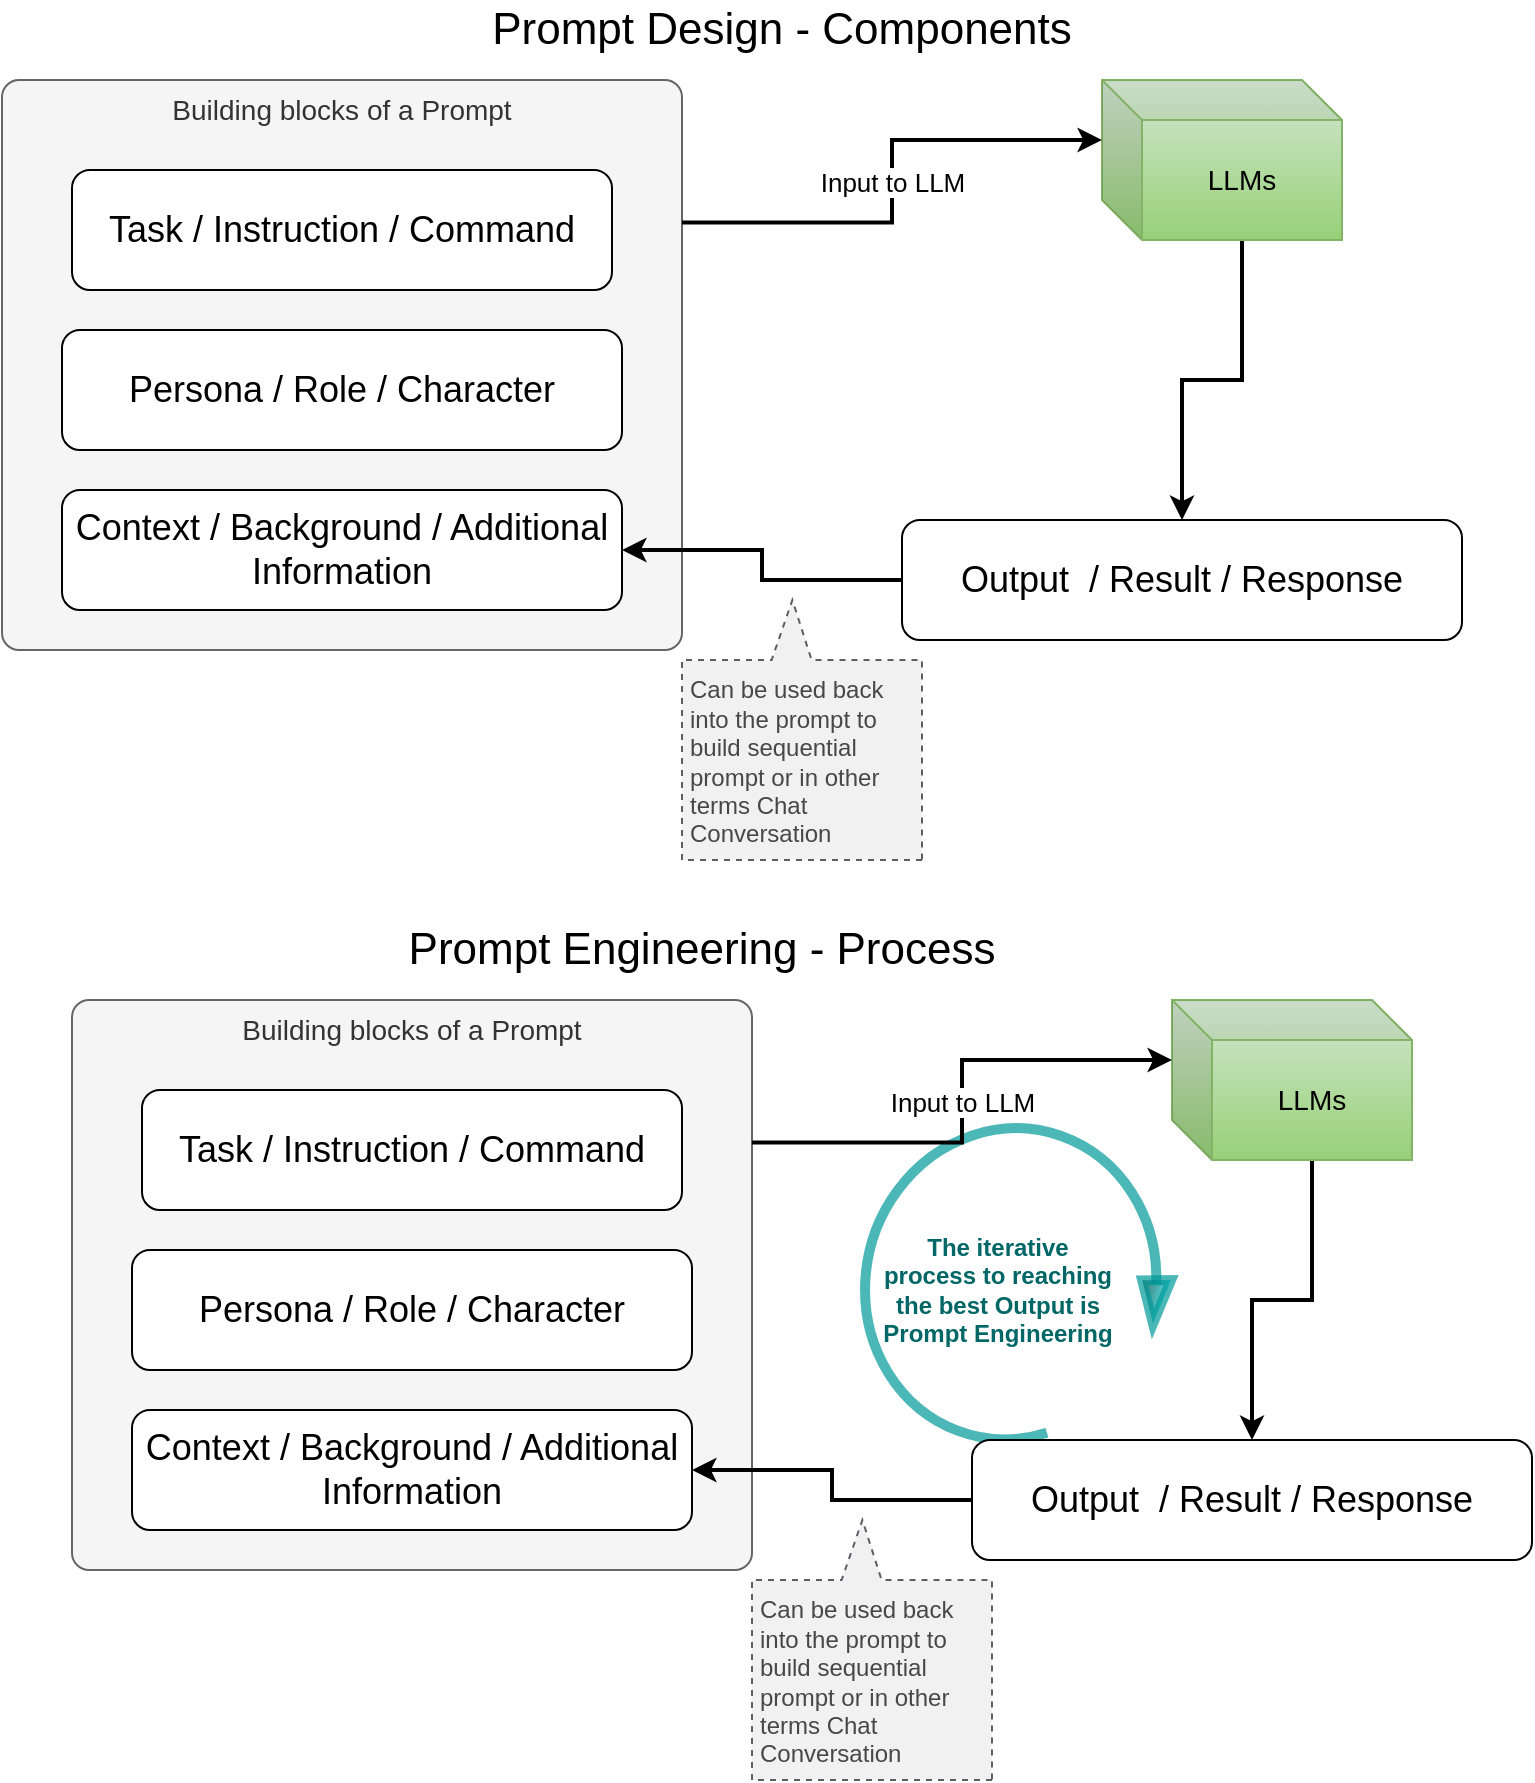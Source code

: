 <mxfile version="21.3.0" type="device">
  <diagram name="pd-pe" id="7K-0NKhPHoJln8TTFYLi">
    <mxGraphModel dx="1366" dy="765" grid="1" gridSize="10" guides="1" tooltips="1" connect="1" arrows="1" fold="1" page="1" pageScale="1" pageWidth="850" pageHeight="1100" math="0" shadow="0">
      <root>
        <mxCell id="0" />
        <mxCell id="1" parent="0" />
        <mxCell id="XBJBcRfUMOLONyt92wgj-5" value="&lt;font style=&quot;font-size: 18px;&quot;&gt;Output&amp;nbsp; / Result / Response&lt;/font&gt;" style="rounded=1;whiteSpace=wrap;html=1;" vertex="1" parent="1">
          <mxGeometry x="490" y="260" width="280" height="60" as="geometry" />
        </mxCell>
        <mxCell id="XBJBcRfUMOLONyt92wgj-6" value="" style="group" vertex="1" connectable="0" parent="1">
          <mxGeometry x="40" y="40" width="340" height="285" as="geometry" />
        </mxCell>
        <mxCell id="XBJBcRfUMOLONyt92wgj-2" value="&lt;font style=&quot;font-size: 14px;&quot;&gt;Building blocks of a Prompt&lt;/font&gt;" style="rounded=1;whiteSpace=wrap;html=1;glass=0;shadow=0;fillColor=#f5f5f5;fontColor=#333333;strokeColor=#666666;arcSize=3;verticalAlign=top;" vertex="1" parent="XBJBcRfUMOLONyt92wgj-6">
          <mxGeometry width="340" height="285" as="geometry" />
        </mxCell>
        <mxCell id="XBJBcRfUMOLONyt92wgj-1" value="&lt;font style=&quot;font-size: 18px;&quot;&gt;Persona / Role / Character&lt;/font&gt;" style="rounded=1;whiteSpace=wrap;html=1;" vertex="1" parent="XBJBcRfUMOLONyt92wgj-6">
          <mxGeometry x="30" y="125" width="280" height="60" as="geometry" />
        </mxCell>
        <mxCell id="XBJBcRfUMOLONyt92wgj-3" value="&lt;font style=&quot;font-size: 18px;&quot;&gt;Task / Instruction / Command&lt;/font&gt;" style="rounded=1;whiteSpace=wrap;html=1;" vertex="1" parent="XBJBcRfUMOLONyt92wgj-6">
          <mxGeometry x="35" y="45" width="270" height="60" as="geometry" />
        </mxCell>
        <mxCell id="XBJBcRfUMOLONyt92wgj-4" value="&lt;font style=&quot;font-size: 18px;&quot;&gt;Context / Background / Additional Information&lt;/font&gt;" style="rounded=1;whiteSpace=wrap;html=1;" vertex="1" parent="XBJBcRfUMOLONyt92wgj-6">
          <mxGeometry x="30" y="205" width="280" height="60" as="geometry" />
        </mxCell>
        <mxCell id="XBJBcRfUMOLONyt92wgj-12" style="edgeStyle=orthogonalEdgeStyle;rounded=0;orthogonalLoop=1;jettySize=auto;html=1;exitX=0;exitY=0.5;exitDx=0;exitDy=0;entryX=1;entryY=0.5;entryDx=0;entryDy=0;strokeWidth=2;" edge="1" parent="1" source="XBJBcRfUMOLONyt92wgj-5" target="XBJBcRfUMOLONyt92wgj-4">
          <mxGeometry relative="1" as="geometry" />
        </mxCell>
        <mxCell id="XBJBcRfUMOLONyt92wgj-11" style="edgeStyle=orthogonalEdgeStyle;rounded=0;orthogonalLoop=1;jettySize=auto;html=1;exitX=0;exitY=0;exitDx=70;exitDy=80;exitPerimeter=0;strokeWidth=2;" edge="1" parent="1" source="XBJBcRfUMOLONyt92wgj-8" target="XBJBcRfUMOLONyt92wgj-5">
          <mxGeometry relative="1" as="geometry" />
        </mxCell>
        <mxCell id="XBJBcRfUMOLONyt92wgj-8" value="&lt;font style=&quot;font-size: 14px;&quot;&gt;LLMs&lt;/font&gt;" style="shape=cube;whiteSpace=wrap;html=1;boundedLbl=1;backgroundOutline=1;darkOpacity=0.05;darkOpacity2=0.1;fillColor=#d5e8d4;gradientColor=#97d077;strokeColor=#82b366;" vertex="1" parent="1">
          <mxGeometry x="590" y="40" width="120" height="80" as="geometry" />
        </mxCell>
        <mxCell id="XBJBcRfUMOLONyt92wgj-10" value="&lt;font style=&quot;font-size: 13px;&quot;&gt;Input to LLM&lt;/font&gt;" style="edgeStyle=orthogonalEdgeStyle;rounded=0;orthogonalLoop=1;jettySize=auto;html=1;exitX=1;exitY=0.25;exitDx=0;exitDy=0;entryX=0;entryY=0;entryDx=0;entryDy=30;entryPerimeter=0;strokeWidth=2;" edge="1" parent="1" source="XBJBcRfUMOLONyt92wgj-2" target="XBJBcRfUMOLONyt92wgj-8">
          <mxGeometry relative="1" as="geometry" />
        </mxCell>
        <mxCell id="XBJBcRfUMOLONyt92wgj-13" value="Can be used back into the prompt to build sequential prompt or in other terms Chat Conversation  " style="shape=callout;whiteSpace=wrap;perimeter=calloutPerimeter;direction=west;size=30;position=0.46;base=20;position2=0.54;dashed=1;fillColor=#eeeeee;strokeColor=#36393d;align=left;labelBorderColor=none;opacity=80;textOpacity=70;spacingTop=2;spacing=4;" vertex="1" parent="1">
          <mxGeometry x="380" y="300" width="120" height="130" as="geometry" />
        </mxCell>
        <mxCell id="XBJBcRfUMOLONyt92wgj-14" value="" style="verticalLabelPosition=bottom;html=1;verticalAlign=top;strokeWidth=5;shape=mxgraph.lean_mapping.physical_pull;pointerEvents=1;direction=west;textDirection=ltr;labelPosition=right;align=left;flipH=1;gradientColor=#003333;gradientDirection=west;perimeterSpacing=2;fillColor=#00CCCC;opacity=70;strokeColor=#009999;rotation=15;" vertex="1" parent="1">
          <mxGeometry x="471.25" y="563.75" width="150" height="157.5" as="geometry" />
        </mxCell>
        <mxCell id="XBJBcRfUMOLONyt92wgj-15" value="Prompt Design - Components" style="text;html=1;strokeColor=none;fillColor=none;align=center;verticalAlign=middle;whiteSpace=wrap;rounded=0;fontSize=22;" vertex="1" parent="1">
          <mxGeometry x="250" width="360" height="30" as="geometry" />
        </mxCell>
        <mxCell id="XBJBcRfUMOLONyt92wgj-16" value="Prompt Engineering - Process" style="text;html=1;strokeColor=none;fillColor=none;align=center;verticalAlign=middle;whiteSpace=wrap;rounded=0;fontSize=22;" vertex="1" parent="1">
          <mxGeometry x="210" y="460" width="360" height="30" as="geometry" />
        </mxCell>
        <mxCell id="XBJBcRfUMOLONyt92wgj-17" value="&lt;font style=&quot;font-size: 18px;&quot;&gt;Output&amp;nbsp; / Result / Response&lt;/font&gt;" style="rounded=1;whiteSpace=wrap;html=1;" vertex="1" parent="1">
          <mxGeometry x="525" y="720" width="280" height="60" as="geometry" />
        </mxCell>
        <mxCell id="XBJBcRfUMOLONyt92wgj-18" value="" style="group" vertex="1" connectable="0" parent="1">
          <mxGeometry x="75" y="500" width="340" height="285" as="geometry" />
        </mxCell>
        <mxCell id="XBJBcRfUMOLONyt92wgj-19" value="&lt;font style=&quot;font-size: 14px;&quot;&gt;Building blocks of a Prompt&lt;/font&gt;" style="rounded=1;whiteSpace=wrap;html=1;glass=0;shadow=0;fillColor=#f5f5f5;fontColor=#333333;strokeColor=#666666;arcSize=3;verticalAlign=top;" vertex="1" parent="XBJBcRfUMOLONyt92wgj-18">
          <mxGeometry width="340" height="285" as="geometry" />
        </mxCell>
        <mxCell id="XBJBcRfUMOLONyt92wgj-20" value="&lt;font style=&quot;font-size: 18px;&quot;&gt;Persona / Role / Character&lt;/font&gt;" style="rounded=1;whiteSpace=wrap;html=1;" vertex="1" parent="XBJBcRfUMOLONyt92wgj-18">
          <mxGeometry x="30" y="125" width="280" height="60" as="geometry" />
        </mxCell>
        <mxCell id="XBJBcRfUMOLONyt92wgj-21" value="&lt;font style=&quot;font-size: 18px;&quot;&gt;Task / Instruction / Command&lt;/font&gt;" style="rounded=1;whiteSpace=wrap;html=1;" vertex="1" parent="XBJBcRfUMOLONyt92wgj-18">
          <mxGeometry x="35" y="45" width="270" height="60" as="geometry" />
        </mxCell>
        <mxCell id="XBJBcRfUMOLONyt92wgj-22" value="&lt;font style=&quot;font-size: 18px;&quot;&gt;Context / Background / Additional Information&lt;/font&gt;" style="rounded=1;whiteSpace=wrap;html=1;" vertex="1" parent="XBJBcRfUMOLONyt92wgj-18">
          <mxGeometry x="30" y="205" width="280" height="60" as="geometry" />
        </mxCell>
        <mxCell id="XBJBcRfUMOLONyt92wgj-23" style="edgeStyle=orthogonalEdgeStyle;rounded=0;orthogonalLoop=1;jettySize=auto;html=1;exitX=0;exitY=0.5;exitDx=0;exitDy=0;entryX=1;entryY=0.5;entryDx=0;entryDy=0;strokeWidth=2;" edge="1" parent="1" source="XBJBcRfUMOLONyt92wgj-17" target="XBJBcRfUMOLONyt92wgj-22">
          <mxGeometry relative="1" as="geometry" />
        </mxCell>
        <mxCell id="XBJBcRfUMOLONyt92wgj-24" style="edgeStyle=orthogonalEdgeStyle;rounded=0;orthogonalLoop=1;jettySize=auto;html=1;exitX=0;exitY=0;exitDx=70;exitDy=80;exitPerimeter=0;strokeWidth=2;" edge="1" parent="1" source="XBJBcRfUMOLONyt92wgj-25" target="XBJBcRfUMOLONyt92wgj-17">
          <mxGeometry relative="1" as="geometry" />
        </mxCell>
        <mxCell id="XBJBcRfUMOLONyt92wgj-25" value="&lt;font style=&quot;font-size: 14px;&quot;&gt;LLMs&lt;/font&gt;" style="shape=cube;whiteSpace=wrap;html=1;boundedLbl=1;backgroundOutline=1;darkOpacity=0.05;darkOpacity2=0.1;fillColor=#d5e8d4;gradientColor=#97d077;strokeColor=#82b366;" vertex="1" parent="1">
          <mxGeometry x="625" y="500" width="120" height="80" as="geometry" />
        </mxCell>
        <mxCell id="XBJBcRfUMOLONyt92wgj-26" value="&lt;font style=&quot;font-size: 13px;&quot;&gt;Input to LLM&lt;/font&gt;" style="edgeStyle=orthogonalEdgeStyle;rounded=0;orthogonalLoop=1;jettySize=auto;html=1;exitX=1;exitY=0.25;exitDx=0;exitDy=0;entryX=0;entryY=0;entryDx=0;entryDy=30;entryPerimeter=0;strokeWidth=2;" edge="1" parent="1" source="XBJBcRfUMOLONyt92wgj-19" target="XBJBcRfUMOLONyt92wgj-25">
          <mxGeometry relative="1" as="geometry" />
        </mxCell>
        <mxCell id="XBJBcRfUMOLONyt92wgj-27" value="Can be used back into the prompt to build sequential prompt or in other terms Chat Conversation  " style="shape=callout;whiteSpace=wrap;perimeter=calloutPerimeter;direction=west;size=30;position=0.46;base=20;position2=0.54;dashed=1;fillColor=#eeeeee;strokeColor=#36393d;align=left;labelBorderColor=none;opacity=80;textOpacity=70;spacingTop=2;spacing=4;" vertex="1" parent="1">
          <mxGeometry x="415" y="760" width="120" height="130" as="geometry" />
        </mxCell>
        <mxCell id="XBJBcRfUMOLONyt92wgj-28" value="&lt;b&gt;&lt;font color=&quot;#006666&quot;&gt;The iterative process to reaching the best Output is Prompt Engineering&lt;/font&gt;&lt;/b&gt;" style="text;html=1;strokeColor=none;fillColor=none;align=center;verticalAlign=middle;whiteSpace=wrap;rounded=0;" vertex="1" parent="1">
          <mxGeometry x="477.5" y="630" width="120" height="30" as="geometry" />
        </mxCell>
      </root>
    </mxGraphModel>
  </diagram>
</mxfile>

